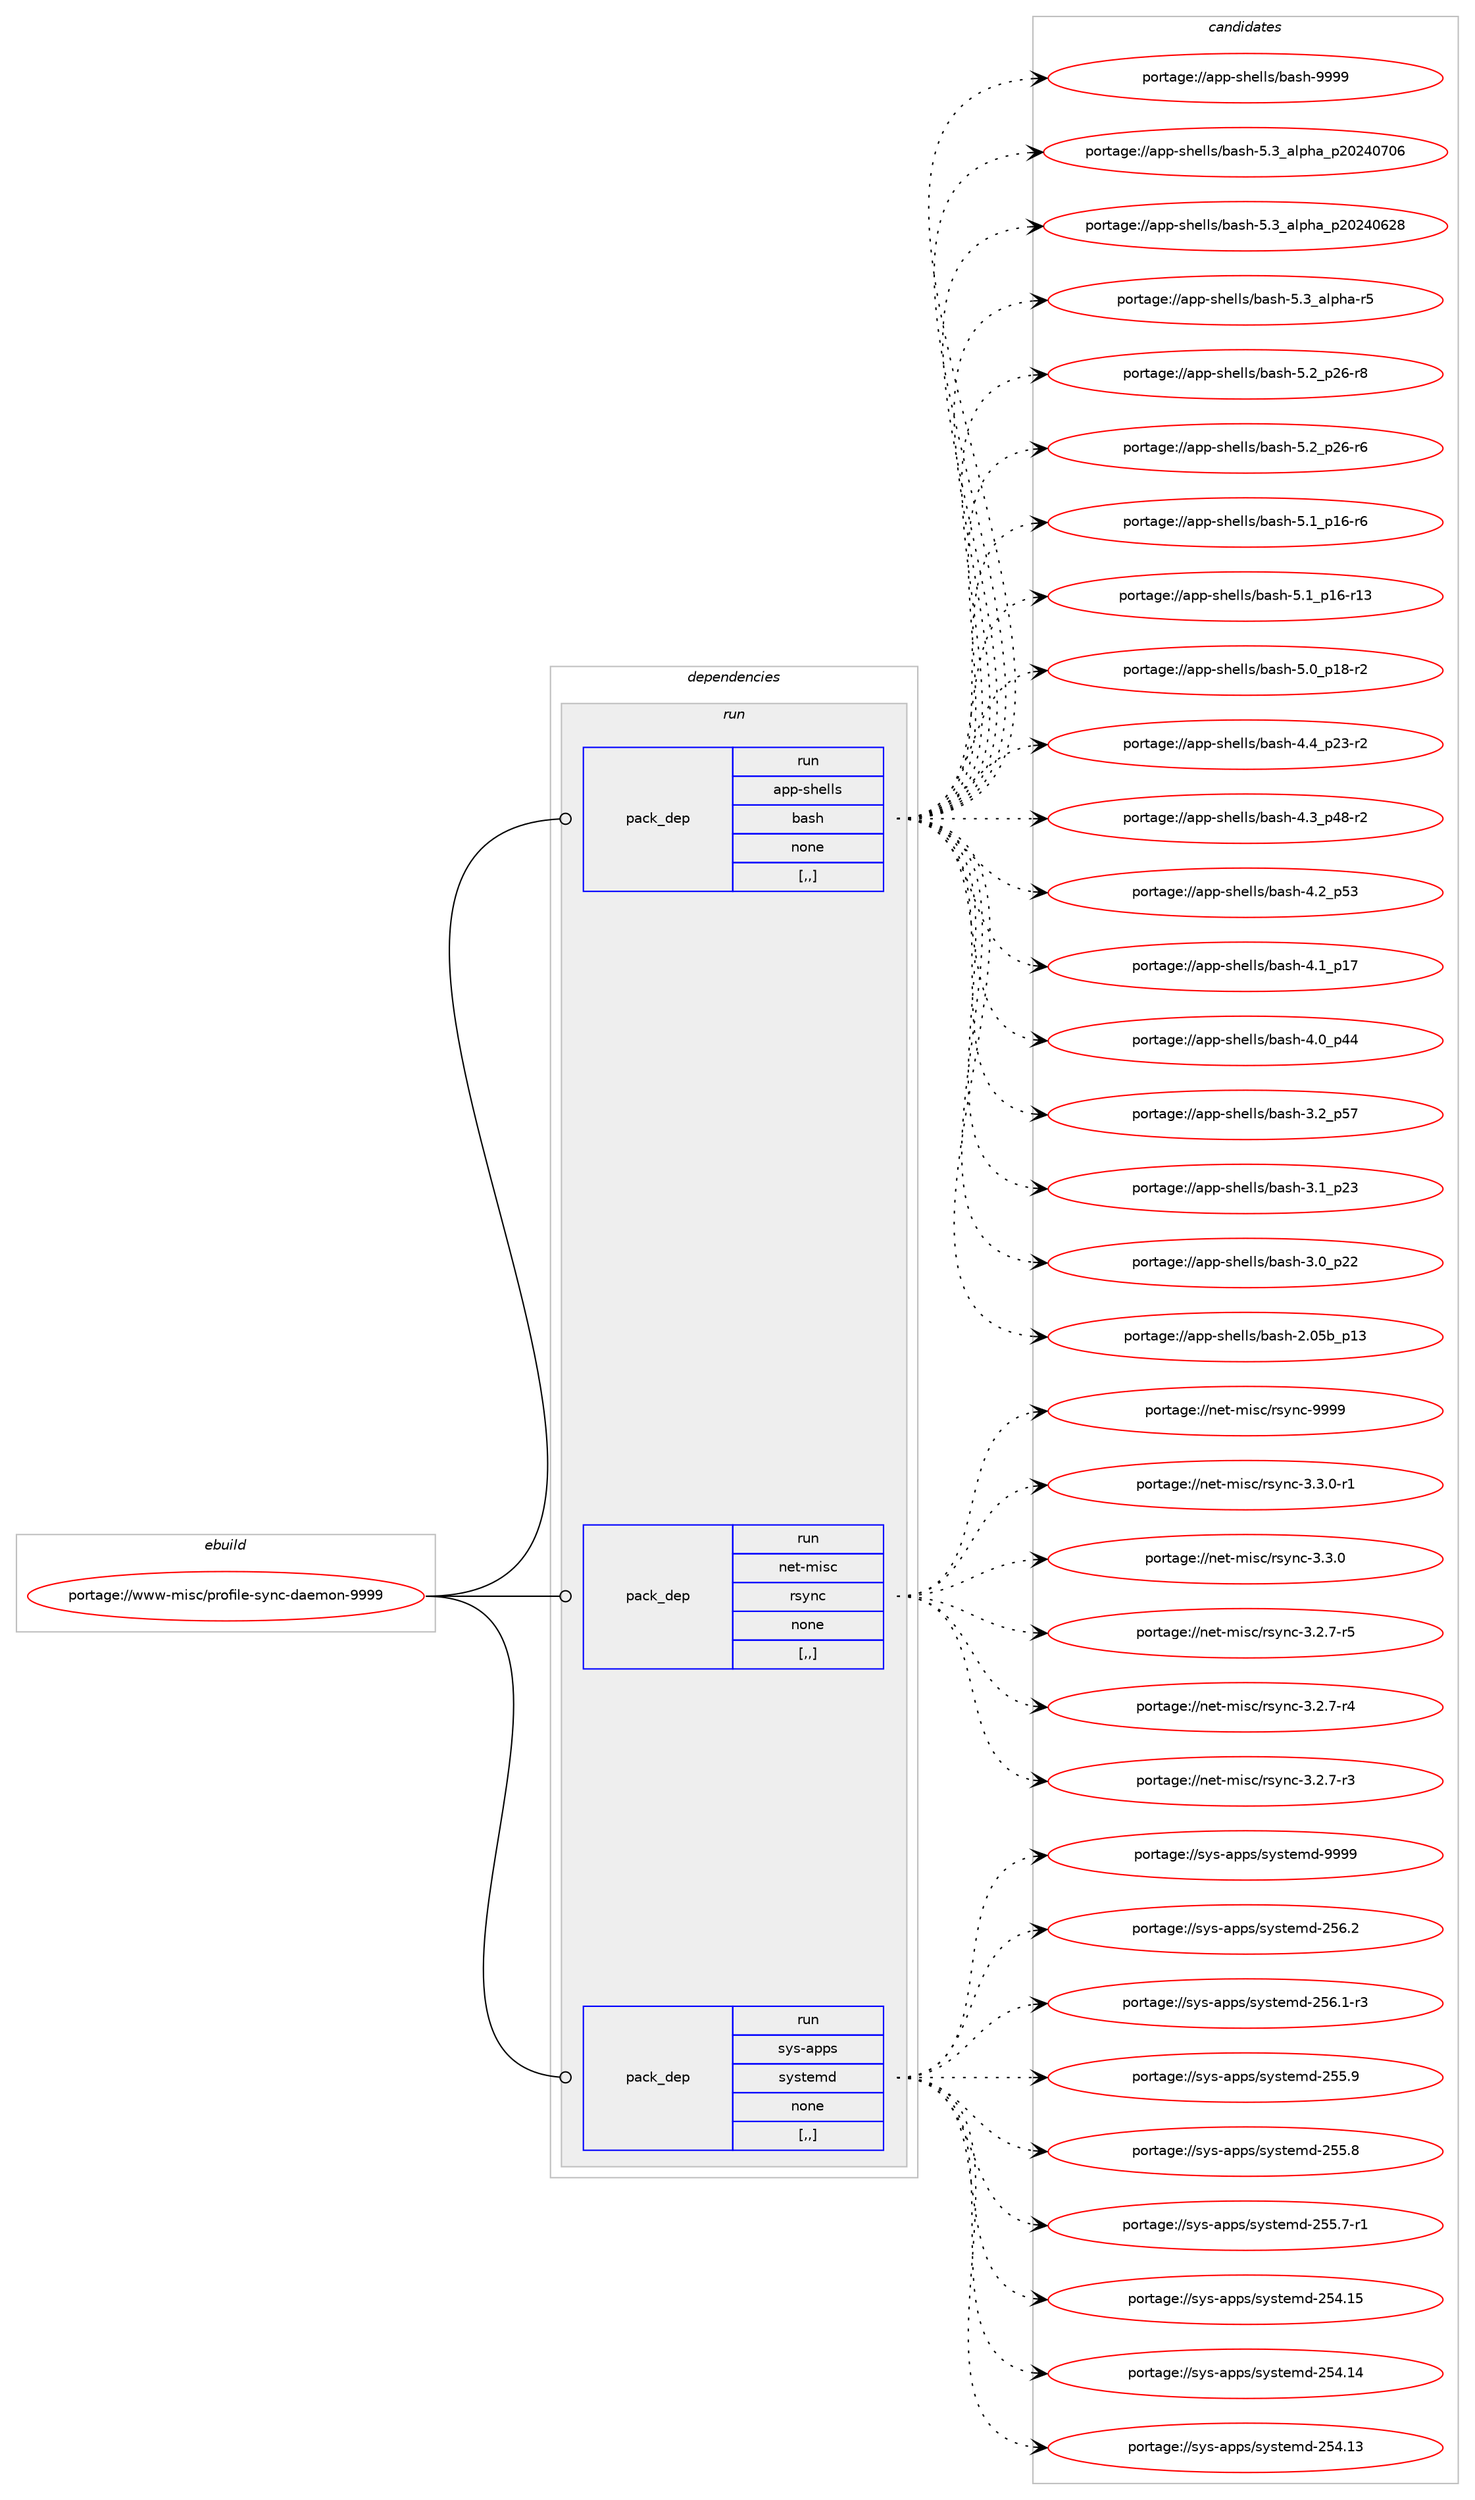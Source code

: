 digraph prolog {

# *************
# Graph options
# *************

newrank=true;
concentrate=true;
compound=true;
graph [rankdir=LR,fontname=Helvetica,fontsize=10,ranksep=1.5];#, ranksep=2.5, nodesep=0.2];
edge  [arrowhead=vee];
node  [fontname=Helvetica,fontsize=10];

# **********
# The ebuild
# **********

subgraph cluster_leftcol {
color=gray;
rank=same;
label=<<i>ebuild</i>>;
id [label="portage://www-misc/profile-sync-daemon-9999", color=red, width=4, href="../www-misc/profile-sync-daemon-9999.svg"];
}

# ****************
# The dependencies
# ****************

subgraph cluster_midcol {
color=gray;
label=<<i>dependencies</i>>;
subgraph cluster_compile {
fillcolor="#eeeeee";
style=filled;
label=<<i>compile</i>>;
}
subgraph cluster_compileandrun {
fillcolor="#eeeeee";
style=filled;
label=<<i>compile and run</i>>;
}
subgraph cluster_run {
fillcolor="#eeeeee";
style=filled;
label=<<i>run</i>>;
subgraph pack326579 {
dependency449795 [label=<<TABLE BORDER="0" CELLBORDER="1" CELLSPACING="0" CELLPADDING="4" WIDTH="220"><TR><TD ROWSPAN="6" CELLPADDING="30">pack_dep</TD></TR><TR><TD WIDTH="110">run</TD></TR><TR><TD>app-shells</TD></TR><TR><TD>bash</TD></TR><TR><TD>none</TD></TR><TR><TD>[,,]</TD></TR></TABLE>>, shape=none, color=blue];
}
id:e -> dependency449795:w [weight=20,style="solid",arrowhead="odot"];
subgraph pack326580 {
dependency449796 [label=<<TABLE BORDER="0" CELLBORDER="1" CELLSPACING="0" CELLPADDING="4" WIDTH="220"><TR><TD ROWSPAN="6" CELLPADDING="30">pack_dep</TD></TR><TR><TD WIDTH="110">run</TD></TR><TR><TD>net-misc</TD></TR><TR><TD>rsync</TD></TR><TR><TD>none</TD></TR><TR><TD>[,,]</TD></TR></TABLE>>, shape=none, color=blue];
}
id:e -> dependency449796:w [weight=20,style="solid",arrowhead="odot"];
subgraph pack326581 {
dependency449797 [label=<<TABLE BORDER="0" CELLBORDER="1" CELLSPACING="0" CELLPADDING="4" WIDTH="220"><TR><TD ROWSPAN="6" CELLPADDING="30">pack_dep</TD></TR><TR><TD WIDTH="110">run</TD></TR><TR><TD>sys-apps</TD></TR><TR><TD>systemd</TD></TR><TR><TD>none</TD></TR><TR><TD>[,,]</TD></TR></TABLE>>, shape=none, color=blue];
}
id:e -> dependency449797:w [weight=20,style="solid",arrowhead="odot"];
}
}

# **************
# The candidates
# **************

subgraph cluster_choices {
rank=same;
color=gray;
label=<<i>candidates</i>>;

subgraph choice326579 {
color=black;
nodesep=1;
choice97112112451151041011081081154798971151044557575757 [label="portage://app-shells/bash-9999", color=red, width=4,href="../app-shells/bash-9999.svg"];
choice971121124511510410110810811547989711510445534651959710811210497951125048505248554854 [label="portage://app-shells/bash-5.3_alpha_p20240706", color=red, width=4,href="../app-shells/bash-5.3_alpha_p20240706.svg"];
choice971121124511510410110810811547989711510445534651959710811210497951125048505248545056 [label="portage://app-shells/bash-5.3_alpha_p20240628", color=red, width=4,href="../app-shells/bash-5.3_alpha_p20240628.svg"];
choice9711211245115104101108108115479897115104455346519597108112104974511453 [label="portage://app-shells/bash-5.3_alpha-r5", color=red, width=4,href="../app-shells/bash-5.3_alpha-r5.svg"];
choice9711211245115104101108108115479897115104455346509511250544511456 [label="portage://app-shells/bash-5.2_p26-r8", color=red, width=4,href="../app-shells/bash-5.2_p26-r8.svg"];
choice9711211245115104101108108115479897115104455346509511250544511454 [label="portage://app-shells/bash-5.2_p26-r6", color=red, width=4,href="../app-shells/bash-5.2_p26-r6.svg"];
choice9711211245115104101108108115479897115104455346499511249544511454 [label="portage://app-shells/bash-5.1_p16-r6", color=red, width=4,href="../app-shells/bash-5.1_p16-r6.svg"];
choice971121124511510410110810811547989711510445534649951124954451144951 [label="portage://app-shells/bash-5.1_p16-r13", color=red, width=4,href="../app-shells/bash-5.1_p16-r13.svg"];
choice9711211245115104101108108115479897115104455346489511249564511450 [label="portage://app-shells/bash-5.0_p18-r2", color=red, width=4,href="../app-shells/bash-5.0_p18-r2.svg"];
choice9711211245115104101108108115479897115104455246529511250514511450 [label="portage://app-shells/bash-4.4_p23-r2", color=red, width=4,href="../app-shells/bash-4.4_p23-r2.svg"];
choice9711211245115104101108108115479897115104455246519511252564511450 [label="portage://app-shells/bash-4.3_p48-r2", color=red, width=4,href="../app-shells/bash-4.3_p48-r2.svg"];
choice971121124511510410110810811547989711510445524650951125351 [label="portage://app-shells/bash-4.2_p53", color=red, width=4,href="../app-shells/bash-4.2_p53.svg"];
choice971121124511510410110810811547989711510445524649951124955 [label="portage://app-shells/bash-4.1_p17", color=red, width=4,href="../app-shells/bash-4.1_p17.svg"];
choice971121124511510410110810811547989711510445524648951125252 [label="portage://app-shells/bash-4.0_p44", color=red, width=4,href="../app-shells/bash-4.0_p44.svg"];
choice971121124511510410110810811547989711510445514650951125355 [label="portage://app-shells/bash-3.2_p57", color=red, width=4,href="../app-shells/bash-3.2_p57.svg"];
choice971121124511510410110810811547989711510445514649951125051 [label="portage://app-shells/bash-3.1_p23", color=red, width=4,href="../app-shells/bash-3.1_p23.svg"];
choice971121124511510410110810811547989711510445514648951125050 [label="portage://app-shells/bash-3.0_p22", color=red, width=4,href="../app-shells/bash-3.0_p22.svg"];
choice9711211245115104101108108115479897115104455046485398951124951 [label="portage://app-shells/bash-2.05b_p13", color=red, width=4,href="../app-shells/bash-2.05b_p13.svg"];
dependency449795:e -> choice97112112451151041011081081154798971151044557575757:w [style=dotted,weight="100"];
dependency449795:e -> choice971121124511510410110810811547989711510445534651959710811210497951125048505248554854:w [style=dotted,weight="100"];
dependency449795:e -> choice971121124511510410110810811547989711510445534651959710811210497951125048505248545056:w [style=dotted,weight="100"];
dependency449795:e -> choice9711211245115104101108108115479897115104455346519597108112104974511453:w [style=dotted,weight="100"];
dependency449795:e -> choice9711211245115104101108108115479897115104455346509511250544511456:w [style=dotted,weight="100"];
dependency449795:e -> choice9711211245115104101108108115479897115104455346509511250544511454:w [style=dotted,weight="100"];
dependency449795:e -> choice9711211245115104101108108115479897115104455346499511249544511454:w [style=dotted,weight="100"];
dependency449795:e -> choice971121124511510410110810811547989711510445534649951124954451144951:w [style=dotted,weight="100"];
dependency449795:e -> choice9711211245115104101108108115479897115104455346489511249564511450:w [style=dotted,weight="100"];
dependency449795:e -> choice9711211245115104101108108115479897115104455246529511250514511450:w [style=dotted,weight="100"];
dependency449795:e -> choice9711211245115104101108108115479897115104455246519511252564511450:w [style=dotted,weight="100"];
dependency449795:e -> choice971121124511510410110810811547989711510445524650951125351:w [style=dotted,weight="100"];
dependency449795:e -> choice971121124511510410110810811547989711510445524649951124955:w [style=dotted,weight="100"];
dependency449795:e -> choice971121124511510410110810811547989711510445524648951125252:w [style=dotted,weight="100"];
dependency449795:e -> choice971121124511510410110810811547989711510445514650951125355:w [style=dotted,weight="100"];
dependency449795:e -> choice971121124511510410110810811547989711510445514649951125051:w [style=dotted,weight="100"];
dependency449795:e -> choice971121124511510410110810811547989711510445514648951125050:w [style=dotted,weight="100"];
dependency449795:e -> choice9711211245115104101108108115479897115104455046485398951124951:w [style=dotted,weight="100"];
}
subgraph choice326580 {
color=black;
nodesep=1;
choice110101116451091051159947114115121110994557575757 [label="portage://net-misc/rsync-9999", color=red, width=4,href="../net-misc/rsync-9999.svg"];
choice110101116451091051159947114115121110994551465146484511449 [label="portage://net-misc/rsync-3.3.0-r1", color=red, width=4,href="../net-misc/rsync-3.3.0-r1.svg"];
choice11010111645109105115994711411512111099455146514648 [label="portage://net-misc/rsync-3.3.0", color=red, width=4,href="../net-misc/rsync-3.3.0.svg"];
choice110101116451091051159947114115121110994551465046554511453 [label="portage://net-misc/rsync-3.2.7-r5", color=red, width=4,href="../net-misc/rsync-3.2.7-r5.svg"];
choice110101116451091051159947114115121110994551465046554511452 [label="portage://net-misc/rsync-3.2.7-r4", color=red, width=4,href="../net-misc/rsync-3.2.7-r4.svg"];
choice110101116451091051159947114115121110994551465046554511451 [label="portage://net-misc/rsync-3.2.7-r3", color=red, width=4,href="../net-misc/rsync-3.2.7-r3.svg"];
dependency449796:e -> choice110101116451091051159947114115121110994557575757:w [style=dotted,weight="100"];
dependency449796:e -> choice110101116451091051159947114115121110994551465146484511449:w [style=dotted,weight="100"];
dependency449796:e -> choice11010111645109105115994711411512111099455146514648:w [style=dotted,weight="100"];
dependency449796:e -> choice110101116451091051159947114115121110994551465046554511453:w [style=dotted,weight="100"];
dependency449796:e -> choice110101116451091051159947114115121110994551465046554511452:w [style=dotted,weight="100"];
dependency449796:e -> choice110101116451091051159947114115121110994551465046554511451:w [style=dotted,weight="100"];
}
subgraph choice326581 {
color=black;
nodesep=1;
choice1151211154597112112115471151211151161011091004557575757 [label="portage://sys-apps/systemd-9999", color=red, width=4,href="../sys-apps/systemd-9999.svg"];
choice115121115459711211211547115121115116101109100455053544650 [label="portage://sys-apps/systemd-256.2", color=red, width=4,href="../sys-apps/systemd-256.2.svg"];
choice1151211154597112112115471151211151161011091004550535446494511451 [label="portage://sys-apps/systemd-256.1-r3", color=red, width=4,href="../sys-apps/systemd-256.1-r3.svg"];
choice115121115459711211211547115121115116101109100455053534657 [label="portage://sys-apps/systemd-255.9", color=red, width=4,href="../sys-apps/systemd-255.9.svg"];
choice115121115459711211211547115121115116101109100455053534656 [label="portage://sys-apps/systemd-255.8", color=red, width=4,href="../sys-apps/systemd-255.8.svg"];
choice1151211154597112112115471151211151161011091004550535346554511449 [label="portage://sys-apps/systemd-255.7-r1", color=red, width=4,href="../sys-apps/systemd-255.7-r1.svg"];
choice11512111545971121121154711512111511610110910045505352464953 [label="portage://sys-apps/systemd-254.15", color=red, width=4,href="../sys-apps/systemd-254.15.svg"];
choice11512111545971121121154711512111511610110910045505352464952 [label="portage://sys-apps/systemd-254.14", color=red, width=4,href="../sys-apps/systemd-254.14.svg"];
choice11512111545971121121154711512111511610110910045505352464951 [label="portage://sys-apps/systemd-254.13", color=red, width=4,href="../sys-apps/systemd-254.13.svg"];
dependency449797:e -> choice1151211154597112112115471151211151161011091004557575757:w [style=dotted,weight="100"];
dependency449797:e -> choice115121115459711211211547115121115116101109100455053544650:w [style=dotted,weight="100"];
dependency449797:e -> choice1151211154597112112115471151211151161011091004550535446494511451:w [style=dotted,weight="100"];
dependency449797:e -> choice115121115459711211211547115121115116101109100455053534657:w [style=dotted,weight="100"];
dependency449797:e -> choice115121115459711211211547115121115116101109100455053534656:w [style=dotted,weight="100"];
dependency449797:e -> choice1151211154597112112115471151211151161011091004550535346554511449:w [style=dotted,weight="100"];
dependency449797:e -> choice11512111545971121121154711512111511610110910045505352464953:w [style=dotted,weight="100"];
dependency449797:e -> choice11512111545971121121154711512111511610110910045505352464952:w [style=dotted,weight="100"];
dependency449797:e -> choice11512111545971121121154711512111511610110910045505352464951:w [style=dotted,weight="100"];
}
}

}
